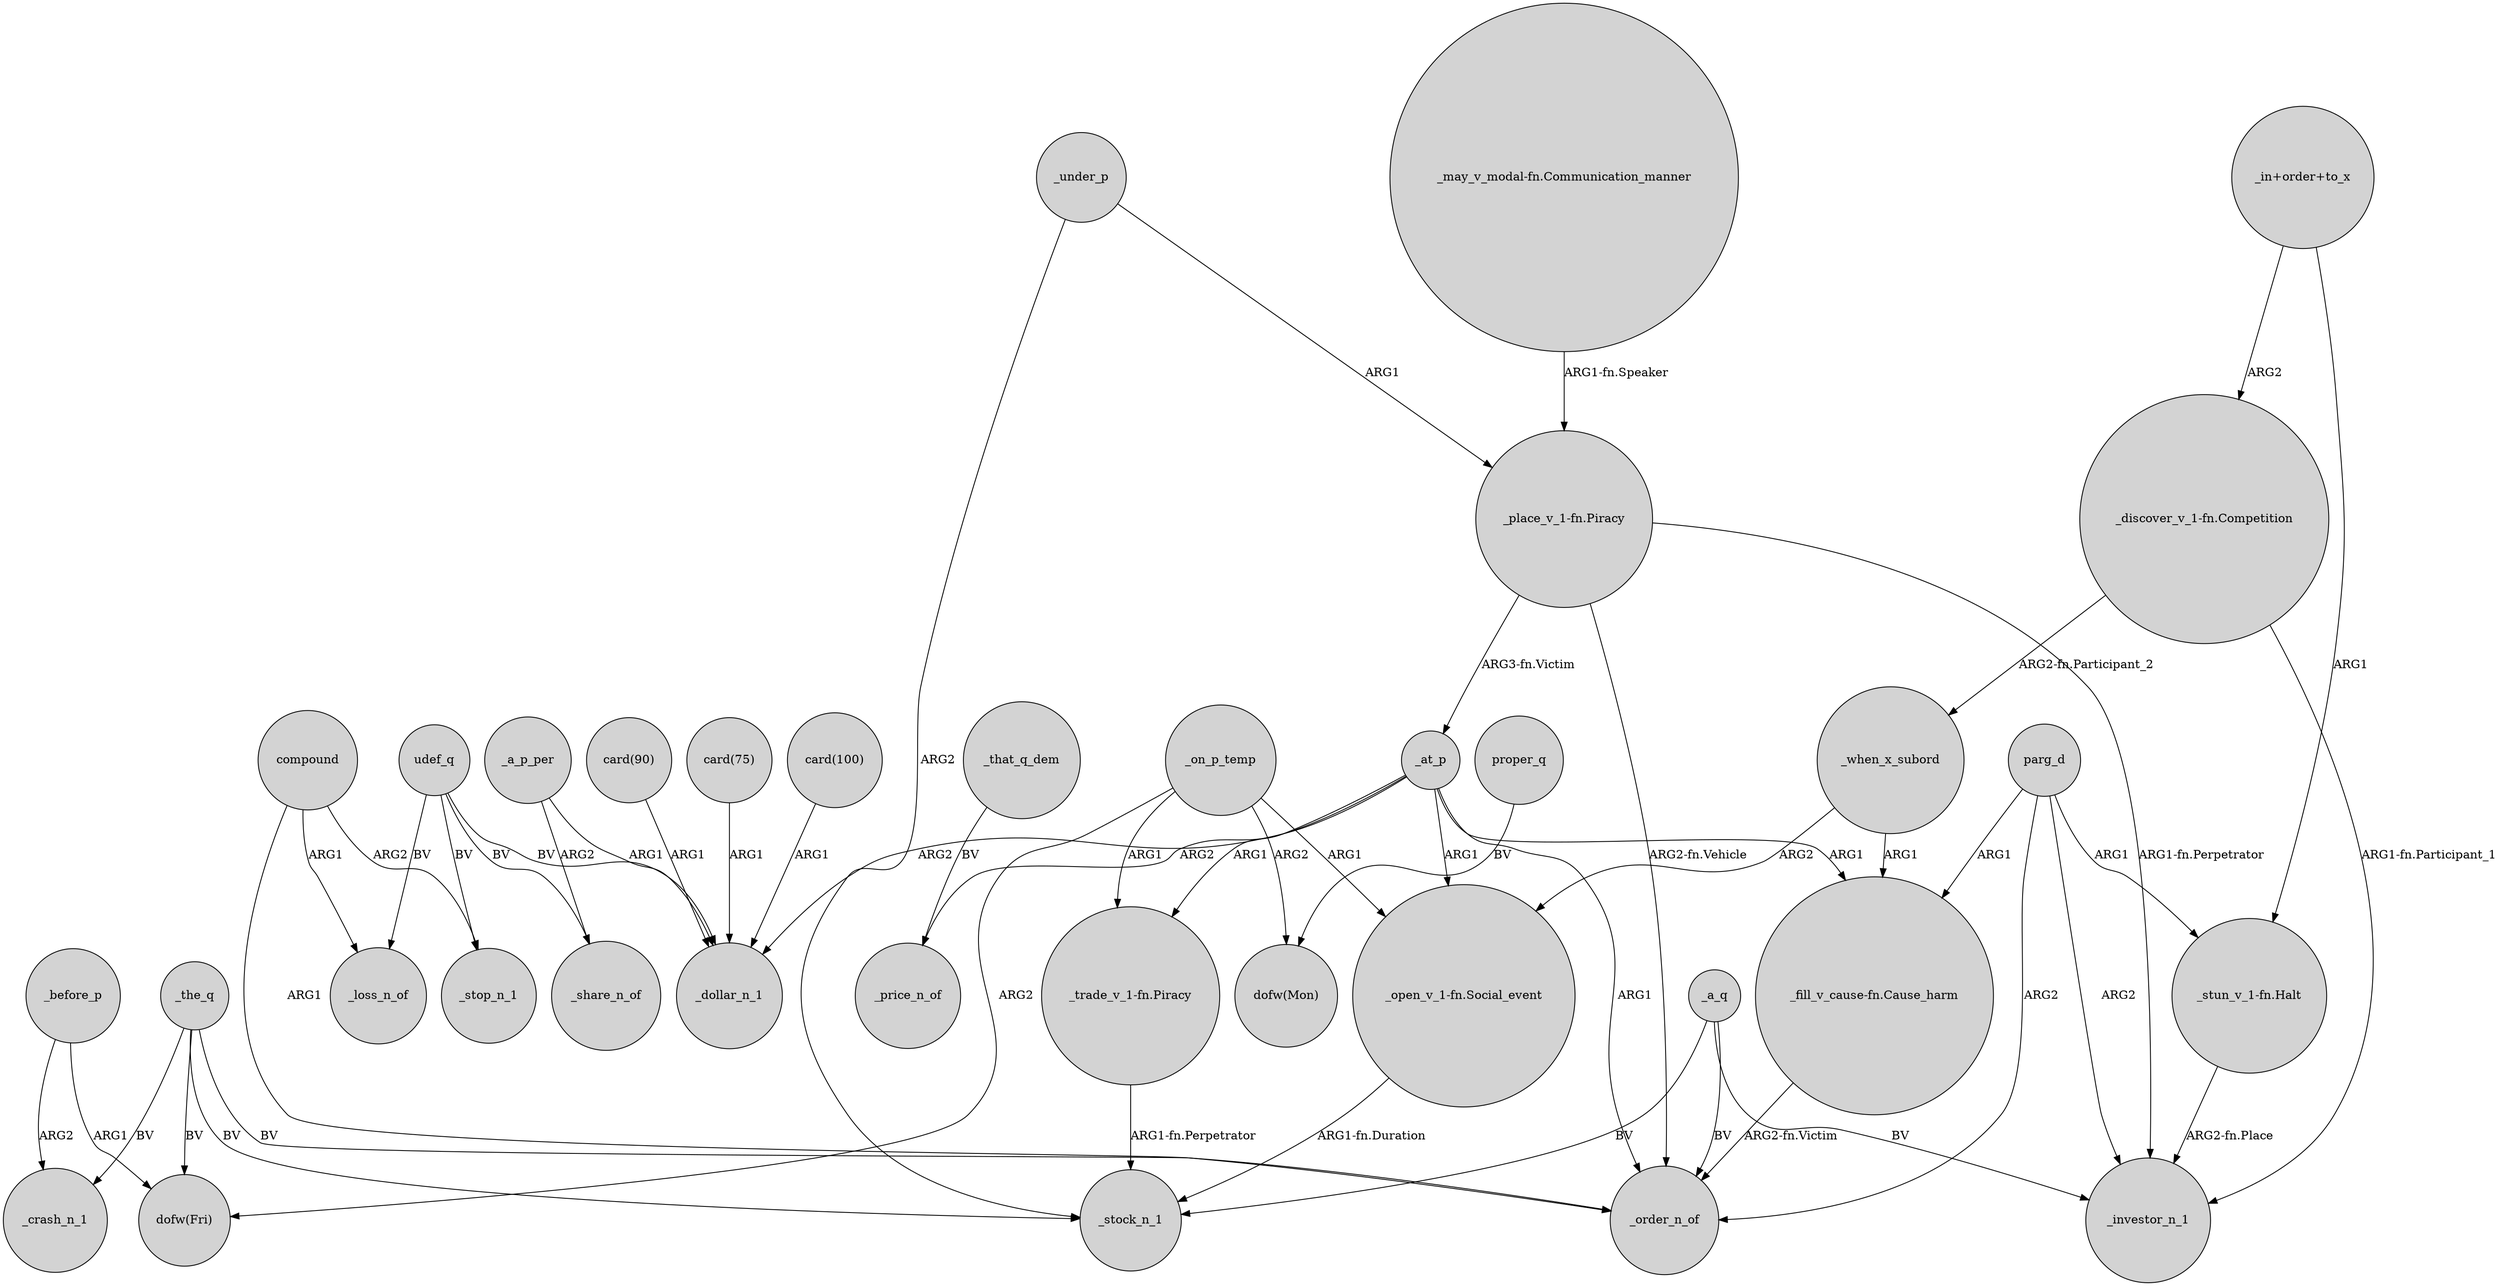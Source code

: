 digraph {
	node [shape=circle style=filled]
	_at_p -> "_trade_v_1-fn.Piracy" [label=ARG1]
	compound -> _order_n_of [label=ARG1]
	_a_q -> _order_n_of [label=BV]
	_at_p -> "_open_v_1-fn.Social_event" [label=ARG1]
	"_discover_v_1-fn.Competition" -> _when_x_subord [label="ARG2-fn.Participant_2"]
	_when_x_subord -> "_open_v_1-fn.Social_event" [label=ARG2]
	"_in+order+to_x" -> "_discover_v_1-fn.Competition" [label=ARG2]
	_the_q -> "dofw(Fri)" [label=BV]
	proper_q -> "dofw(Mon)" [label=BV]
	"card(100)" -> _dollar_n_1 [label=ARG1]
	_at_p -> "_fill_v_cause-fn.Cause_harm" [label=ARG1]
	parg_d -> _order_n_of [label=ARG2]
	compound -> _stop_n_1 [label=ARG2]
	_the_q -> _crash_n_1 [label=BV]
	parg_d -> "_stun_v_1-fn.Halt" [label=ARG1]
	"_trade_v_1-fn.Piracy" -> _stock_n_1 [label="ARG1-fn.Perpetrator"]
	udef_q -> _stop_n_1 [label=BV]
	_the_q -> _order_n_of [label=BV]
	_a_q -> _investor_n_1 [label=BV]
	_before_p -> _crash_n_1 [label=ARG2]
	_the_q -> _stock_n_1 [label=BV]
	"_open_v_1-fn.Social_event" -> _stock_n_1 [label="ARG1-fn.Duration"]
	_at_p -> _dollar_n_1 [label=ARG2]
	compound -> _loss_n_of [label=ARG1]
	_a_p_per -> _share_n_of [label=ARG2]
	_on_p_temp -> "_open_v_1-fn.Social_event" [label=ARG1]
	_at_p -> _order_n_of [label=ARG1]
	"card(90)" -> _dollar_n_1 [label=ARG1]
	_on_p_temp -> "dofw(Fri)" [label=ARG2]
	"_place_v_1-fn.Piracy" -> _at_p [label="ARG3-fn.Victim"]
	udef_q -> _share_n_of [label=BV]
	udef_q -> _loss_n_of [label=BV]
	_at_p -> _price_n_of [label=ARG2]
	udef_q -> _dollar_n_1 [label=BV]
	parg_d -> _investor_n_1 [label=ARG2]
	"_fill_v_cause-fn.Cause_harm" -> _order_n_of [label="ARG2-fn.Victim"]
	_on_p_temp -> "dofw(Mon)" [label=ARG2]
	"card(75)" -> _dollar_n_1 [label=ARG1]
	_when_x_subord -> "_fill_v_cause-fn.Cause_harm" [label=ARG1]
	_a_p_per -> _dollar_n_1 [label=ARG1]
	"_may_v_modal-fn.Communication_manner" -> "_place_v_1-fn.Piracy" [label="ARG1-fn.Speaker"]
	_that_q_dem -> _price_n_of [label=BV]
	"_place_v_1-fn.Piracy" -> _order_n_of [label="ARG2-fn.Vehicle"]
	"_place_v_1-fn.Piracy" -> _investor_n_1 [label="ARG1-fn.Perpetrator"]
	_under_p -> "_place_v_1-fn.Piracy" [label=ARG1]
	"_in+order+to_x" -> "_stun_v_1-fn.Halt" [label=ARG1]
	"_discover_v_1-fn.Competition" -> _investor_n_1 [label="ARG1-fn.Participant_1"]
	_on_p_temp -> "_trade_v_1-fn.Piracy" [label=ARG1]
	"_stun_v_1-fn.Halt" -> _investor_n_1 [label="ARG2-fn.Place"]
	parg_d -> "_fill_v_cause-fn.Cause_harm" [label=ARG1]
	_before_p -> "dofw(Fri)" [label=ARG1]
	_a_q -> _stock_n_1 [label=BV]
	_under_p -> _stock_n_1 [label=ARG2]
}
